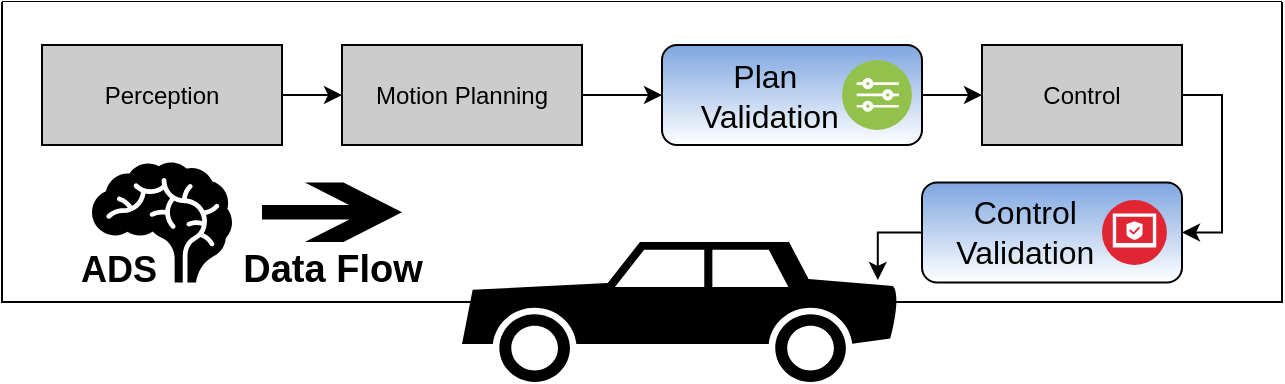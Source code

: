 <mxfile version="20.0.4" type="github">
  <diagram id="Ie1QT5mQ5Ervn-aYkjvt" name="Page-1">
    <mxGraphModel dx="2062" dy="712" grid="1" gridSize="10" guides="1" tooltips="1" connect="1" arrows="1" fold="1" page="0" pageScale="1" pageWidth="827" pageHeight="1169" math="0" shadow="0">
      <root>
        <mxCell id="0" />
        <mxCell id="1" parent="0" />
        <mxCell id="rLdGX6JDhPVMlcY9tJA1-8" value="" style="swimlane;startSize=0;gradientColor=#ffffff;swimlaneFillColor=default;fontSize=11;" parent="1" vertex="1">
          <mxGeometry x="240" y="420" width="640" height="150" as="geometry" />
        </mxCell>
        <mxCell id="g_uUFaQYchogK8_NWk0r-11" style="edgeStyle=orthogonalEdgeStyle;rounded=0;orthogonalLoop=1;jettySize=auto;html=1;exitX=1;exitY=0.5;exitDx=0;exitDy=0;entryX=0;entryY=0.5;entryDx=0;entryDy=0;fontSize=19;" parent="rLdGX6JDhPVMlcY9tJA1-8" source="rLdGX6JDhPVMlcY9tJA1-4" target="rLdGX6JDhPVMlcY9tJA1-12" edge="1">
          <mxGeometry relative="1" as="geometry" />
        </mxCell>
        <mxCell id="rLdGX6JDhPVMlcY9tJA1-4" value="Perception" style="rounded=0;whiteSpace=wrap;html=1;fillColor=#CCCCCC;" parent="rLdGX6JDhPVMlcY9tJA1-8" vertex="1">
          <mxGeometry x="20" y="21.5" width="120" height="50" as="geometry" />
        </mxCell>
        <mxCell id="vtgjrdMlesaDz9DzzzvU-8" style="edgeStyle=orthogonalEdgeStyle;rounded=0;orthogonalLoop=1;jettySize=auto;html=1;exitX=1;exitY=0.5;exitDx=0;exitDy=0;entryX=0;entryY=0.5;entryDx=0;entryDy=0;fontSize=16;" edge="1" parent="rLdGX6JDhPVMlcY9tJA1-8" source="rLdGX6JDhPVMlcY9tJA1-12" target="rLdGX6JDhPVMlcY9tJA1-73">
          <mxGeometry relative="1" as="geometry" />
        </mxCell>
        <mxCell id="rLdGX6JDhPVMlcY9tJA1-12" value="Motion Planning" style="rounded=0;whiteSpace=wrap;html=1;fillColor=#CCCCCC;" parent="rLdGX6JDhPVMlcY9tJA1-8" vertex="1">
          <mxGeometry x="170" y="21.5" width="120" height="50" as="geometry" />
        </mxCell>
        <mxCell id="rLdGX6JDhPVMlcY9tJA1-38" value="" style="shape=mxgraph.signs.healthcare.brain;html=1;pointerEvents=1;fillColor=#000000;strokeColor=none;verticalLabelPosition=bottom;verticalAlign=top;align=center;sketch=0;" parent="rLdGX6JDhPVMlcY9tJA1-8" vertex="1">
          <mxGeometry x="45" y="80.25" width="70" height="60" as="geometry" />
        </mxCell>
        <mxCell id="vtgjrdMlesaDz9DzzzvU-9" style="edgeStyle=orthogonalEdgeStyle;rounded=0;orthogonalLoop=1;jettySize=auto;html=1;exitX=1;exitY=0.5;exitDx=0;exitDy=0;entryX=1;entryY=0.5;entryDx=0;entryDy=0;fontSize=16;" edge="1" parent="rLdGX6JDhPVMlcY9tJA1-8" source="rLdGX6JDhPVMlcY9tJA1-5" target="vtgjrdMlesaDz9DzzzvU-2">
          <mxGeometry relative="1" as="geometry" />
        </mxCell>
        <mxCell id="rLdGX6JDhPVMlcY9tJA1-5" value="Control" style="rounded=0;whiteSpace=wrap;html=1;fillColor=#CCCCCC;" parent="rLdGX6JDhPVMlcY9tJA1-8" vertex="1">
          <mxGeometry x="490" y="21.5" width="100" height="50" as="geometry" />
        </mxCell>
        <mxCell id="rLdGX6JDhPVMlcY9tJA1-53" value="ADS" style="text;strokeColor=none;fillColor=none;html=1;fontSize=18;fontStyle=1;verticalAlign=middle;align=center;" parent="rLdGX6JDhPVMlcY9tJA1-8" vertex="1">
          <mxGeometry x="20" y="120" width="75" height="27.5" as="geometry" />
        </mxCell>
        <mxCell id="rLdGX6JDhPVMlcY9tJA1-56" value="" style="shape=mxgraph.signs.travel.arrow_south;html=1;pointerEvents=1;fillColor=#000000;strokeColor=none;verticalLabelPosition=bottom;verticalAlign=top;align=center;sketch=0;fontSize=17;direction=north;" parent="rLdGX6JDhPVMlcY9tJA1-8" vertex="1">
          <mxGeometry x="130" y="90.25" width="70" height="29.75" as="geometry" />
        </mxCell>
        <mxCell id="rLdGX6JDhPVMlcY9tJA1-58" value="&lt;div style=&quot;font-size: 19px&quot;&gt;Data Flow&lt;/div&gt;" style="text;strokeColor=none;fillColor=none;html=1;fontSize=19;fontStyle=1;verticalAlign=middle;align=center;" parent="rLdGX6JDhPVMlcY9tJA1-8" vertex="1">
          <mxGeometry x="126.75" y="115.5" width="76.5" height="36.5" as="geometry" />
        </mxCell>
        <mxCell id="vtgjrdMlesaDz9DzzzvU-4" style="edgeStyle=orthogonalEdgeStyle;rounded=0;orthogonalLoop=1;jettySize=auto;html=1;exitX=1;exitY=0.5;exitDx=0;exitDy=0;entryX=0;entryY=0.5;entryDx=0;entryDy=0;fontSize=18;" edge="1" parent="rLdGX6JDhPVMlcY9tJA1-8" source="rLdGX6JDhPVMlcY9tJA1-73" target="rLdGX6JDhPVMlcY9tJA1-5">
          <mxGeometry relative="1" as="geometry" />
        </mxCell>
        <mxCell id="rLdGX6JDhPVMlcY9tJA1-73" value="&lt;div style=&quot;font-size: 16px;&quot; align=&quot;center&quot;&gt;&lt;font style=&quot;font-size: 16px;&quot;&gt;&amp;nbsp; Plan&amp;nbsp;&amp;nbsp; &amp;nbsp; &amp;nbsp; &amp;nbsp; &lt;br&gt;&lt;/font&gt;&lt;/div&gt;&lt;div style=&quot;font-size: 16px;&quot; align=&quot;center&quot;&gt;&lt;font style=&quot;font-size: 16px;&quot;&gt;&amp;nbsp; Validation&amp;nbsp;&amp;nbsp;&amp;nbsp;&amp;nbsp;&amp;nbsp;&amp;nbsp;&amp;nbsp; &lt;br&gt;&lt;/font&gt;&lt;/div&gt;" style="rounded=1;whiteSpace=wrap;html=1;gradientColor=#ffffff;align=center;fillColor=#7EA6E0;" parent="rLdGX6JDhPVMlcY9tJA1-8" vertex="1">
          <mxGeometry x="330" y="21.5" width="130" height="50" as="geometry" />
        </mxCell>
        <mxCell id="rLdGX6JDhPVMlcY9tJA1-68" value="" style="aspect=fixed;perimeter=ellipsePerimeter;html=1;align=center;shadow=0;dashed=0;fontColor=#4277BB;labelBackgroundColor=#ffffff;fontSize=12;spacingTop=3;image;image=img/lib/ibm/vpc/Rules.svg;gradientColor=#ffffff;" parent="rLdGX6JDhPVMlcY9tJA1-8" vertex="1">
          <mxGeometry x="420" y="29" width="35" height="35" as="geometry" />
        </mxCell>
        <mxCell id="g_uUFaQYchogK8_NWk0r-23" style="edgeStyle=orthogonalEdgeStyle;rounded=0;orthogonalLoop=1;jettySize=auto;html=1;exitX=0.5;exitY=1;exitDx=0;exitDy=0;fontSize=19;" parent="rLdGX6JDhPVMlcY9tJA1-8" source="rLdGX6JDhPVMlcY9tJA1-53" target="rLdGX6JDhPVMlcY9tJA1-53" edge="1">
          <mxGeometry relative="1" as="geometry" />
        </mxCell>
        <mxCell id="vtgjrdMlesaDz9DzzzvU-2" value="&lt;div style=&quot;font-size: 16px&quot; align=&quot;center&quot;&gt;&lt;font style=&quot;font-size: 16px&quot;&gt;&amp;nbsp;Control &amp;nbsp; &amp;nbsp; &amp;nbsp;&amp;nbsp; &lt;br&gt;&lt;/font&gt;&lt;/div&gt;&lt;div style=&quot;font-size: 16px&quot; align=&quot;center&quot;&gt;&lt;font style=&quot;font-size: 16px&quot;&gt;&amp;nbsp;Validation&amp;nbsp;&amp;nbsp;&amp;nbsp;&amp;nbsp;&amp;nbsp;&amp;nbsp;&amp;nbsp; &lt;br&gt;&lt;/font&gt;&lt;/div&gt;" style="rounded=1;whiteSpace=wrap;html=1;gradientColor=#ffffff;align=center;fillColor=#7EA6E0;" vertex="1" parent="rLdGX6JDhPVMlcY9tJA1-8">
          <mxGeometry x="460" y="90.25" width="130" height="50" as="geometry" />
        </mxCell>
        <mxCell id="rLdGX6JDhPVMlcY9tJA1-66" value="" style="aspect=fixed;perimeter=ellipsePerimeter;html=1;align=center;shadow=0;dashed=0;fontColor=#4277BB;labelBackgroundColor=#ffffff;fontSize=12;spacingTop=3;image;image=img/lib/ibm/security/trustend_computing.svg;gradientColor=#ffffff;" parent="rLdGX6JDhPVMlcY9tJA1-8" vertex="1">
          <mxGeometry x="550" y="99" width="32.5" height="32.5" as="geometry" />
        </mxCell>
        <mxCell id="rLdGX6JDhPVMlcY9tJA1-37" value="" style="shape=mxgraph.signs.transportation.car_2;html=1;pointerEvents=1;fillColor=#000000;strokeColor=none;verticalLabelPosition=bottom;verticalAlign=top;align=center;sketch=0;" parent="1" vertex="1">
          <mxGeometry x="470" y="540" width="220" height="70" as="geometry" />
        </mxCell>
        <mxCell id="vtgjrdMlesaDz9DzzzvU-10" style="edgeStyle=orthogonalEdgeStyle;rounded=0;orthogonalLoop=1;jettySize=auto;html=1;exitX=0;exitY=0.5;exitDx=0;exitDy=0;entryX=0.945;entryY=0.271;entryDx=0;entryDy=0;entryPerimeter=0;fontSize=16;" edge="1" parent="1" source="vtgjrdMlesaDz9DzzzvU-2" target="rLdGX6JDhPVMlcY9tJA1-37">
          <mxGeometry relative="1" as="geometry" />
        </mxCell>
      </root>
    </mxGraphModel>
  </diagram>
</mxfile>
